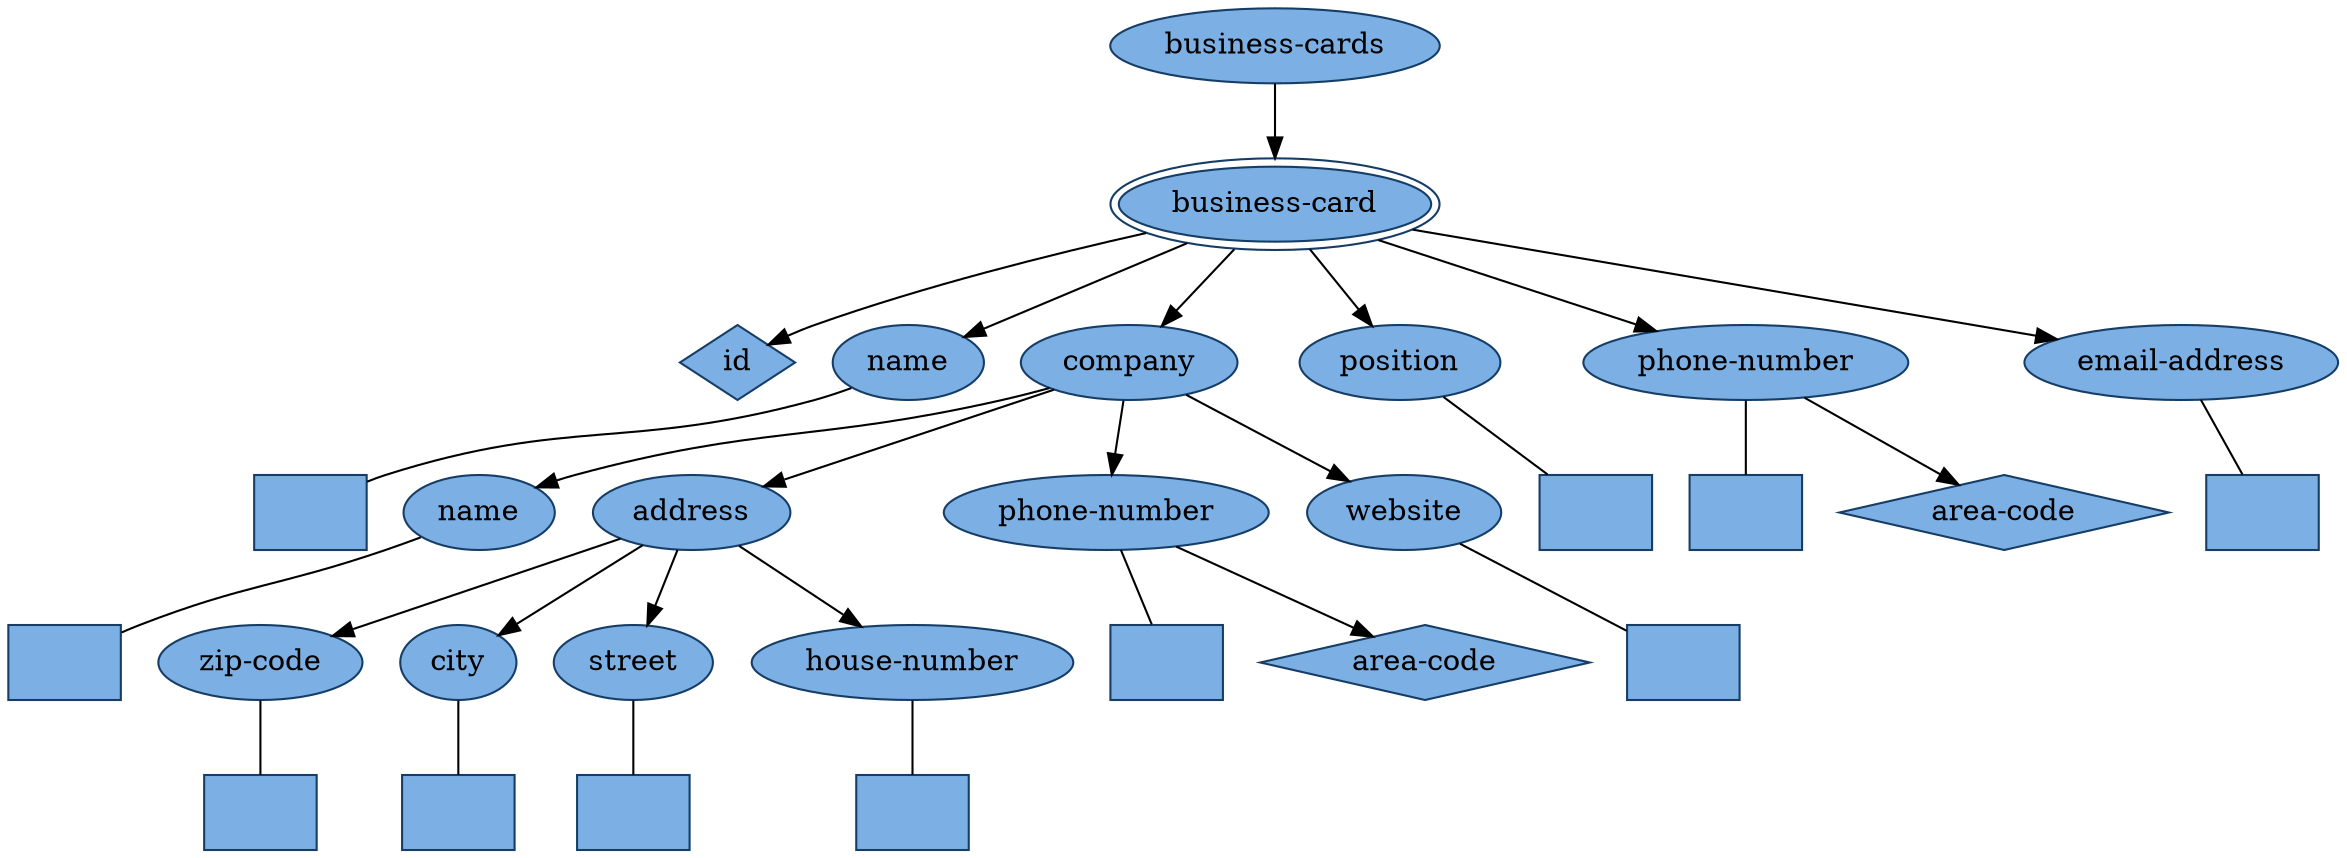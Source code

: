 digraph business_cards {
  node [style=filled, fillcolor="#7cb0e4", color="#153d66"]

  node [shape=ellipse, peripheries=1]; { node[label="business-cards"] business_cards_element; }
  node [shape=ellipse, peripheries=2]; { node[label="business-card"] business_card_element; }
  node [shape=diamond, peripheries=1]; { node[label="id"] id_attribute; }
  node [shape=ellipse, peripheries=1]; { node[label="name"] business_card_name_element; }
  node [shape=box]; { node[label=""]; business_card_name_text; }
  node [shape=ellipse, peripheries=1]; { node[label="company"] company_element; }
  node [shape=ellipse, peripheries=1]; { node[label="name"] company_name_element; }
  node [shape=box]; { node[label=""] company_name_text; }
  node [shape=ellipse, peripheries=1]; { node[label="address"] address_element; }
  node [shape=ellipse, peripheries=1]; { node[label="zip-code"] zip_code_element; }
  node [shape=box]; { node[label=""] zip_code_text; }
  node [shape=ellipse, peripheries=1]; { node[label="city"] city_element; }
  node [shape=box]; { node[label=""] city_text; }
  node [shape=ellipse, peripheries=1]; { node[label="street"] street_element; }
  node [shape=box]; { node[label=""] street_text; }
  node [shape=ellipse, peripheries=1]; { node[label="house-number"] house_number_element; }
  node [shape=box]; { node[label=""] house_number_text; }
  node [shape=ellipse, peripheries=1]; { node[label="phone-number"] company_phone_number_element; }
  node [shape=box]; { node[label=""] company_phone_number_text; }
  node [shape=diamond]; { node[label="area-code"] company_area_code_attribute; }
  node [shape=ellipse, peripheries=1]; { node[label="website"] website_element; }
  node [shape=box]; { node[label=""] website_text; }
  node [shape=ellipse, peripheries=1]; { node[label="position"] position_element; }
  node [shape=box]; { node[label=""] position_text; }
  node [shape=ellipse, peripheries=1]; { node[label="phone-number"] business_card_phone_number_element; }
  node [shape=box]; { node[label=""] business_card_phone_number_text; }
  node [shape=diamond]; { node[label="area-code"] business_card_area_code_attribute; }
  node [shape=ellipse, peripheries=1]; { node[label="email-address"] email_address_element; }
  node [shape=box]; { node[label=""] email_address_text; }

  edge[arrowhead=normal]; business_cards_element -> business_card_element;
  edge[arrowhead=normal]; business_card_element -> id_attribute;
  edge[arrowhead=normal]; business_card_element -> business_card_name_element;
  edge[arrowhead=none]; business_card_name_element -> business_card_name_text;
  edge[arrowhead=normal]; business_card_element -> company_element;
  edge[arrowhead=normal]; company_element -> company_name_element;
  edge[arrowhead=none]; company_name_element -> company_name_text;
  edge[arrowhead=normal]; company_element -> address_element;
  edge[arrowhead=normal]; address_element -> zip_code_element;
  edge[arrowhead=none]; zip_code_element -> zip_code_text;
  edge[arrowhead=normal]; address_element -> city_element;
  edge[arrowhead=none]; city_element -> city_text;
  edge[arrowhead=normal]; address_element -> street_element;
  edge[arrowhead=none]; street_element -> street_text;
  edge[arrowhead=normal]; address_element -> house_number_element;
  edge[arrowhead=none]; house_number_element -> house_number_text;
  edge[arrowhead=normal]; company_element -> company_phone_number_element;
  edge[arrowhead=normal]; company_phone_number_element -> company_area_code_attribute;
  edge[arrowhead=none]; company_phone_number_element -> company_phone_number_text;
  edge[arrowhead=normal]; company_element -> website_element;
  edge[arrowhead=none]; website_element -> website_text;
  edge[arrowhead=normal]; business_card_element -> position_element;
  edge[arrowhead=none]; position_element -> position_text;
  edge[arrowhead=normal]; business_card_element -> business_card_phone_number_element;
  edge[arrowhead=normal]; business_card_phone_number_element -> business_card_area_code_attribute;
  edge[arrowhead=none]; business_card_phone_number_element -> business_card_phone_number_text;
  edge[arrowhead=normal]; business_card_element -> email_address_element;
  edge[arrowhead=none]; email_address_element -> email_address_text;
}
